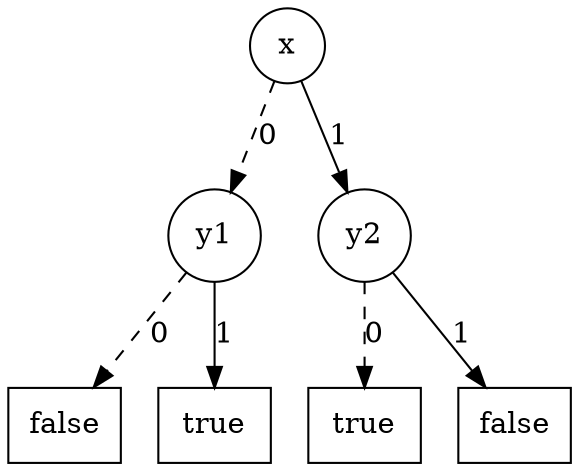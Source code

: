 digraph G {

x [label=x, shape=circle]
y1 [label=y1, shape=circle]
y2 [label=y2, shape=circle]
w1 [label=false, shape=box]
w2 [label=true, shape=box]
w3 [label=true, shape=box]
w4 [label=false, shape=bpx]

x->y1 [label=0, style=dashed]
x->y2 [label=1, style=solid]
y1->w1 [label=0, style=dashed]
y1->w2 [label=1, style=solid]
y2->w3 [label=0, style=dashed]
y2->w4 [label=1, style=solid]
}
